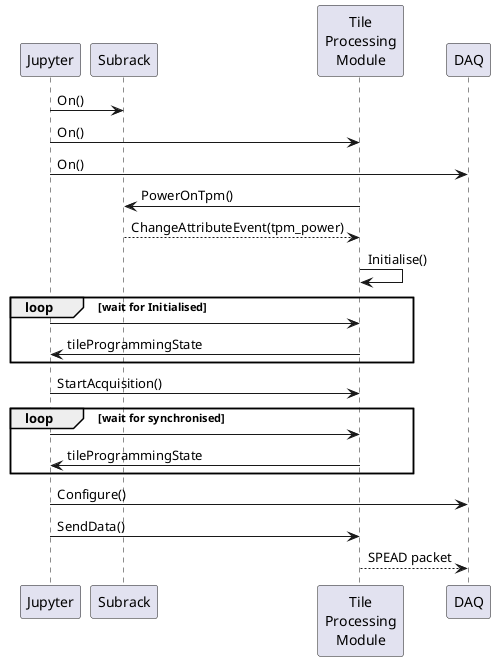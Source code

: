 @startuml
participant "Jupyter" as jupyter
participant "Subrack" as subrack
participant "Tile\nProcessing\nModule" as tpm
participant "DAQ" as daq

jupyter -> subrack: On()
jupyter -> tpm: On()
jupyter -> daq: On()
tpm -> subrack: PowerOnTpm()
subrack --> tpm: ChangeAttributeEvent(tpm_power)
tpm -> tpm: Initialise()
loop wait for Initialised 
jupyter -> tpm: 
jupyter <- tpm: tileProgrammingState
end
jupyter -> tpm: StartAcquisition()
loop wait for synchronised
jupyter -> tpm: 
jupyter <- tpm: tileProgrammingState
end

jupyter -> daq: Configure()
jupyter -> tpm: SendData()
tpm --> daq: SPEAD packet

@enduml
